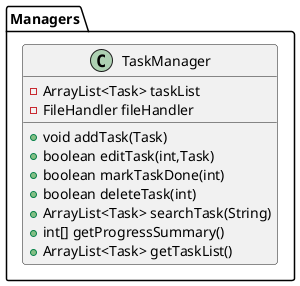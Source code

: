 @startuml
class Managers.TaskManager {
- ArrayList<Task> taskList
- FileHandler fileHandler
+ void addTask(Task)
+ boolean editTask(int,Task)
+ boolean markTaskDone(int)
+ boolean deleteTask(int)
+ ArrayList<Task> searchTask(String)
+ int[] getProgressSummary()
+ ArrayList<Task> getTaskList()
}


@enduml